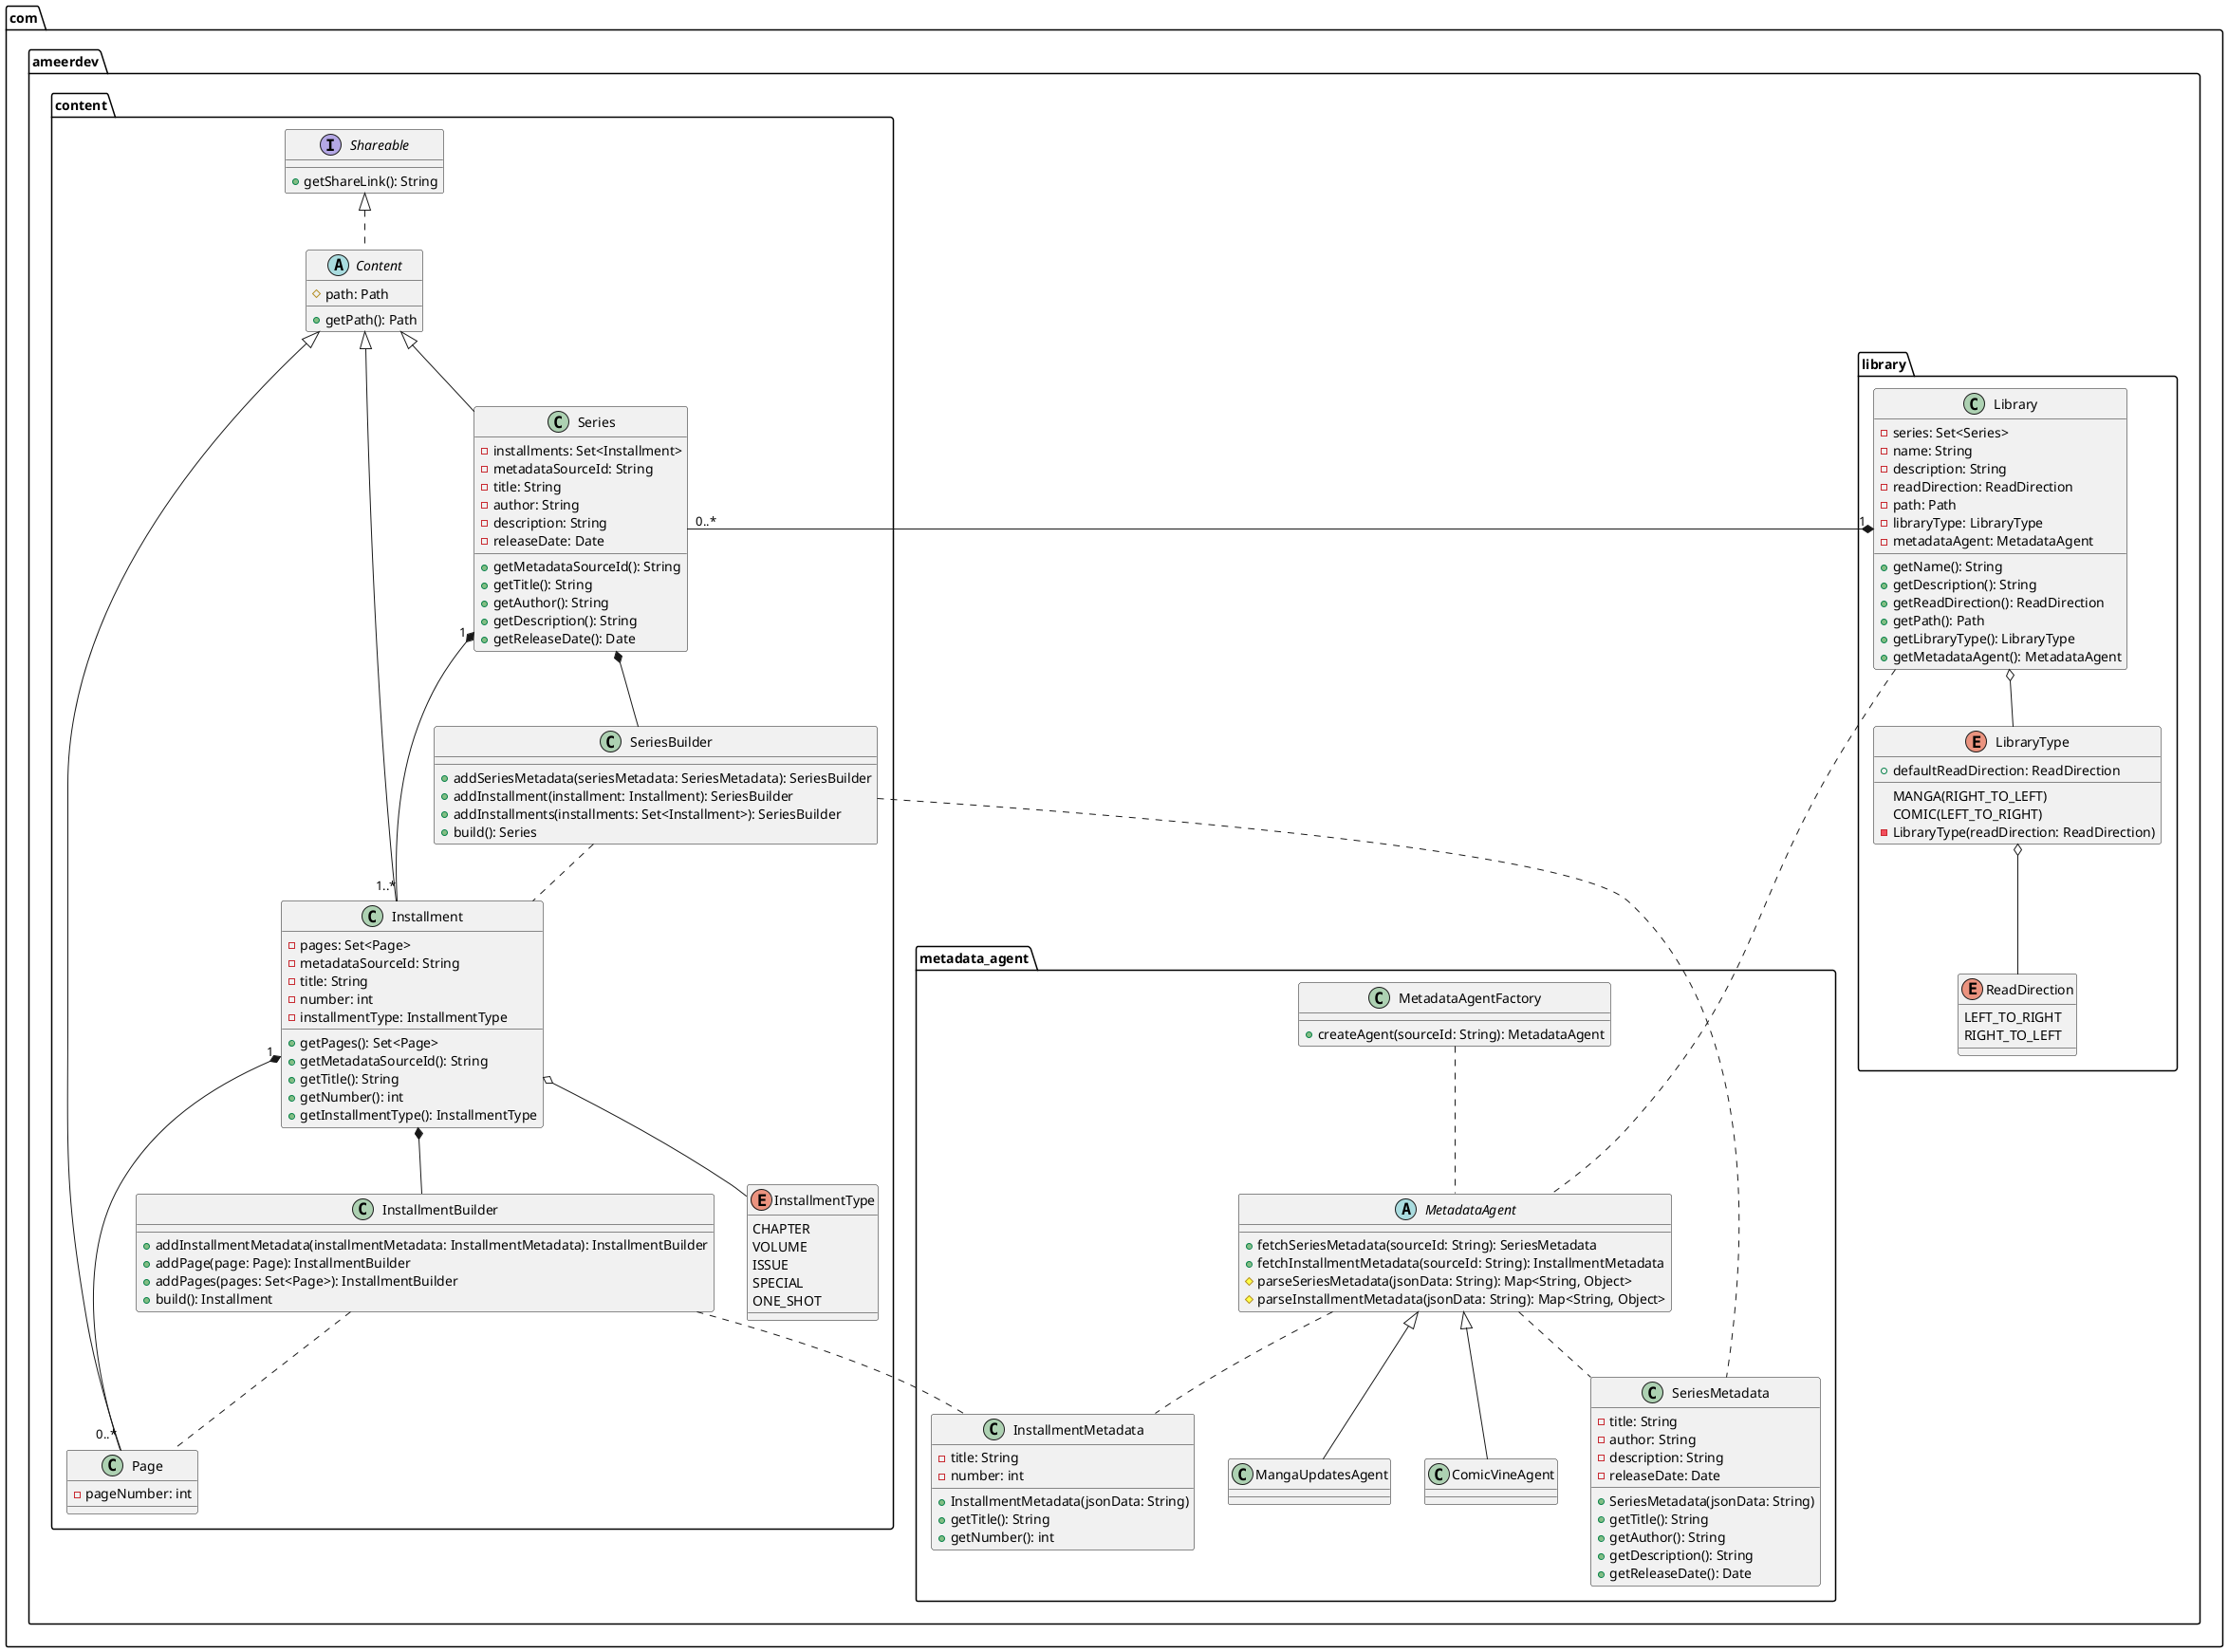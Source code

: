 @startuml
package com.ameerdev {

    package library {
        enum ReadDirection {
            LEFT_TO_RIGHT
            RIGHT_TO_LEFT
        }

        enum LibraryType {
            MANGA(RIGHT_TO_LEFT)
            COMIC(LEFT_TO_RIGHT)
            - LibraryType(readDirection: ReadDirection)
            + defaultReadDirection: ReadDirection
        }

        class Library {
            - series: Set<Series>
            - name: String
            - description: String
            - readDirection: ReadDirection
            - path: Path
            - libraryType: LibraryType
            - metadataAgent: MetadataAgent
            + getName(): String
            + getDescription(): String
            + getReadDirection(): ReadDirection
            + getPath(): Path
            + getLibraryType(): LibraryType
            + getMetadataAgent(): MetadataAgent
        }

        Library o-- LibraryType
        LibraryType o-- ReadDirection
    }

    package content {
        interface Shareable {
            + getShareLink(): String
        }

        abstract class Content implements Shareable {
            # path: Path
            + getPath(): Path
        }

        class Series extends Content {
            - installments: Set<Installment>
            - metadataSourceId: String
            - title: String
            - author: String
            - description: String
            - releaseDate: Date
            + getMetadataSourceId(): String
            + getTitle(): String
            + getAuthor(): String
            + getDescription(): String
            + getReleaseDate(): Date
        }

        class SeriesBuilder {
            + addSeriesMetadata(seriesMetadata: SeriesMetadata): SeriesBuilder
            + addInstallment(installment: Installment): SeriesBuilder
            + addInstallments(installments: Set<Installment>): SeriesBuilder
            + build(): Series
        }
        Series *-- SeriesBuilder
        SeriesBuilder .. Installment

        class Installment extends Content {
            - pages: Set<Page>
            - metadataSourceId: String
            - title: String
            - number: int
            - installmentType: InstallmentType
            + getPages(): Set<Page>
            + getMetadataSourceId(): String
            + getTitle(): String
            + getNumber(): int
            + getInstallmentType(): InstallmentType
        }
        class InstallmentBuilder {
            + addInstallmentMetadata(installmentMetadata: InstallmentMetadata): InstallmentBuilder
            + addPage(page: Page): InstallmentBuilder
            + addPages(pages: Set<Page>): InstallmentBuilder
            + build(): Installment
        }
        Installment *-- InstallmentBuilder
        InstallmentBuilder .. Page

        enum InstallmentType {
            CHAPTER
            VOLUME
            ISSUE
            SPECIAL
            ONE_SHOT
        }

        Installment o-- InstallmentType

        class Page extends Content {
            - pageNumber: int
        }

        Series "1" *-- "1..*" Installment
        Installment "1" *-- "0..*" Page
    }


' Information gathered from external sources about the series and installments
    package metadata_agent {
        abstract class MetadataAgent {
            + fetchSeriesMetadata(sourceId: String): SeriesMetadata
            + fetchInstallmentMetadata(sourceId: String): InstallmentMetadata
            # parseSeriesMetadata(jsonData: String): Map<String, Object>
            # parseInstallmentMetadata(jsonData: String): Map<String, Object>
        }

        class MetadataAgentFactory {
            + createAgent(sourceId: String): MetadataAgent
        }

        MetadataAgentFactory .. MetadataAgent

        class MangaUpdatesAgent extends MetadataAgent {
        }

        class ComicVineAgent extends MetadataAgent {
        }

        class SeriesMetadata {
            - title: String
            - author: String
            - description: String
            - releaseDate: Date
            + SeriesMetadata(jsonData: String)
            + getTitle(): String
            + getAuthor(): String
            + getDescription(): String
            + getReleaseDate(): Date
        }

        class InstallmentMetadata {
            - title: String
            - number: int
            + InstallmentMetadata(jsonData: String)
            + getTitle(): String
            + getNumber(): int
        }

        MetadataAgent .. SeriesMetadata
        MetadataAgent .. InstallmentMetadata
    }

    library.Library "1" *- "0..*" content.Series
    content.InstallmentBuilder .. metadata_agent.InstallmentMetadata
    library.Library .. metadata_agent.MetadataAgent
    content.SeriesBuilder .. metadata_agent.SeriesMetadata
}
@enduml